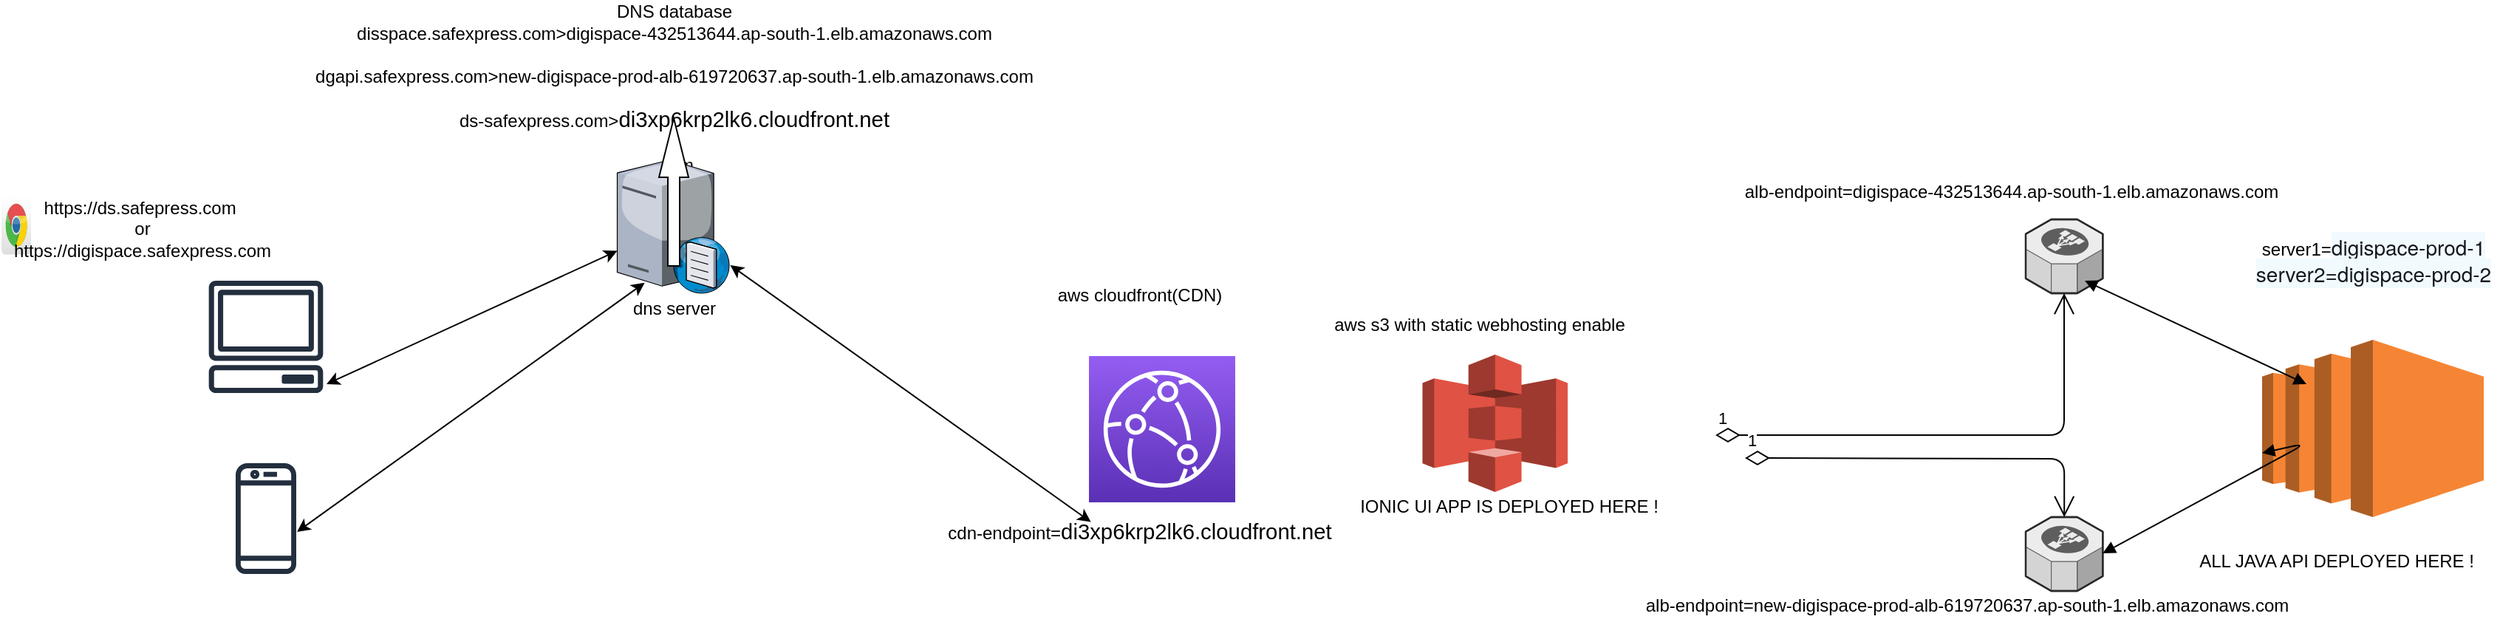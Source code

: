<mxfile version="14.9.8" type="github">
  <diagram id="cGWUjaAY3F_nVTX0mO5N" name="Page-1">
    <mxGraphModel dx="2482" dy="1536" grid="1" gridSize="10" guides="1" tooltips="1" connect="1" arrows="1" fold="1" page="1" pageScale="1" pageWidth="850" pageHeight="1100" math="0" shadow="0">
      <root>
        <mxCell id="0" />
        <mxCell id="1" parent="0" />
        <mxCell id="8w6CG8O37fYMKElSW9zf-5" value="" style="verticalLabelPosition=bottom;html=1;verticalAlign=top;strokeWidth=1;align=center;outlineConnect=0;dashed=0;outlineConnect=0;shape=mxgraph.aws3d.elasticLoadBalancing;fillColor=#ECECEC;strokeColor=#5E5E5E;aspect=fixed;" vertex="1" parent="1">
          <mxGeometry x="510" y="38.5" width="52.17" height="50" as="geometry" />
        </mxCell>
        <mxCell id="8w6CG8O37fYMKElSW9zf-6" value="" style="verticalLabelPosition=bottom;html=1;verticalAlign=top;strokeWidth=1;align=center;outlineConnect=0;dashed=0;outlineConnect=0;shape=mxgraph.aws3d.elasticLoadBalancing;fillColor=#ECECEC;strokeColor=#5E5E5E;aspect=fixed;direction=east;" vertex="1" parent="1">
          <mxGeometry x="510" y="240" width="52.17" height="50" as="geometry" />
        </mxCell>
        <mxCell id="8w6CG8O37fYMKElSW9zf-19" value="DNS database&lt;br&gt;disspace.safexpress.com&amp;gt;digispace-432513644.ap-south-1.elb.amazonaws.com&lt;br&gt;&lt;br&gt;dgapi.safexpress.com&amp;gt;new-digispace-prod-alb-619720637.ap-south-1.elb.amazonaws.com&lt;br&gt;&lt;br&gt;ds-safexpress.com&amp;gt;&lt;span style=&quot;font-size: 11pt ; font-family: &amp;#34;calibri&amp;#34; , sans-serif&quot;&gt;di3xp6krp2lk6.cloudfront.net&lt;/span&gt;&lt;br&gt;&lt;br&gt;.com" style="text;html=1;align=center;verticalAlign=middle;resizable=0;points=[];autosize=1;strokeColor=none;" vertex="1" parent="1">
          <mxGeometry x="-655" y="-110" width="500" height="120" as="geometry" />
        </mxCell>
        <mxCell id="8w6CG8O37fYMKElSW9zf-26" value="1" style="endArrow=open;html=1;endSize=12;startArrow=diamondThin;startSize=14;startFill=0;edgeStyle=orthogonalEdgeStyle;align=left;verticalAlign=bottom;" edge="1" parent="1" target="8w6CG8O37fYMKElSW9zf-5">
          <mxGeometry x="-1" y="3" relative="1" as="geometry">
            <mxPoint x="300" y="184.5" as="sourcePoint" />
            <mxPoint x="460" y="184.5" as="targetPoint" />
            <Array as="points">
              <mxPoint x="536" y="185" />
            </Array>
          </mxGeometry>
        </mxCell>
        <mxCell id="8w6CG8O37fYMKElSW9zf-27" value="1" style="endArrow=open;html=1;endSize=12;startArrow=diamondThin;startSize=14;startFill=0;edgeStyle=orthogonalEdgeStyle;align=left;verticalAlign=bottom;" edge="1" parent="1" target="8w6CG8O37fYMKElSW9zf-6">
          <mxGeometry x="-1" y="3" relative="1" as="geometry">
            <mxPoint x="320" y="200" as="sourcePoint" />
            <mxPoint x="480" y="200" as="targetPoint" />
          </mxGeometry>
        </mxCell>
        <mxCell id="8w6CG8O37fYMKElSW9zf-30" value="alb-endpoint=digispace-432513644.ap-south-1.elb.amazonaws.com" style="text;html=1;align=center;verticalAlign=middle;resizable=0;points=[];autosize=1;strokeColor=none;" vertex="1" parent="1">
          <mxGeometry x="310" y="10" width="380" height="20" as="geometry" />
        </mxCell>
        <mxCell id="8w6CG8O37fYMKElSW9zf-31" value="alb-endpoint=new-digispace-prod-alb-619720637.ap-south-1.elb.amazonaws.com" style="text;html=1;align=center;verticalAlign=middle;resizable=0;points=[];autosize=1;strokeColor=none;" vertex="1" parent="1">
          <mxGeometry x="245" y="290" width="450" height="20" as="geometry" />
        </mxCell>
        <mxCell id="8w6CG8O37fYMKElSW9zf-37" value="server1=&lt;span style=&quot;color: rgb(22 , 25 , 31) ; font-family: &amp;#34;amazon ember&amp;#34; , &amp;#34;helvetica neue&amp;#34; , &amp;#34;roboto&amp;#34; , &amp;#34;arial&amp;#34; , sans-serif ; font-size: 14px ; text-align: left ; background-color: rgb(241 , 250 , 255)&quot;&gt;digispace-prod-1&lt;br&gt;server2=&lt;/span&gt;&lt;span style=&quot;color: rgb(22 , 25 , 31) ; font-family: &amp;#34;amazon ember&amp;#34; , &amp;#34;helvetica neue&amp;#34; , &amp;#34;roboto&amp;#34; , &amp;#34;arial&amp;#34; , sans-serif ; font-size: 14px ; text-align: left ; background-color: rgb(241 , 250 , 255)&quot;&gt;digispace-prod-2&lt;/span&gt;&lt;span style=&quot;color: rgb(22 , 25 , 31) ; font-family: &amp;#34;amazon ember&amp;#34; , &amp;#34;helvetica neue&amp;#34; , &amp;#34;roboto&amp;#34; , &amp;#34;arial&amp;#34; , sans-serif ; font-size: 14px ; text-align: left ; background-color: rgb(241 , 250 , 255)&quot;&gt;&lt;br&gt;&lt;br&gt;&lt;/span&gt;" style="text;html=1;align=center;verticalAlign=middle;resizable=0;points=[];autosize=1;strokeColor=none;" vertex="1" parent="1">
          <mxGeometry x="660" y="50" width="170" height="50" as="geometry" />
        </mxCell>
        <mxCell id="8w6CG8O37fYMKElSW9zf-38" value="" style="outlineConnect=0;dashed=0;verticalLabelPosition=bottom;verticalAlign=top;align=center;html=1;shape=mxgraph.aws3.ec2;fillColor=#F58534;gradientColor=none;" vertex="1" parent="1">
          <mxGeometry x="670" y="120" width="150" height="120" as="geometry" />
        </mxCell>
        <mxCell id="8w6CG8O37fYMKElSW9zf-39" value="" style="endArrow=block;startArrow=block;endFill=1;startFill=1;html=1;" edge="1" parent="1">
          <mxGeometry width="160" relative="1" as="geometry">
            <mxPoint x="550" y="80" as="sourcePoint" />
            <mxPoint x="700" y="150" as="targetPoint" />
          </mxGeometry>
        </mxCell>
        <mxCell id="8w6CG8O37fYMKElSW9zf-40" value="" style="endArrow=block;startArrow=block;endFill=1;startFill=1;html=1;" edge="1" parent="1" target="8w6CG8O37fYMKElSW9zf-38">
          <mxGeometry width="160" relative="1" as="geometry">
            <mxPoint x="562.17" y="264.5" as="sourcePoint" />
            <mxPoint x="722.17" y="264.5" as="targetPoint" />
            <Array as="points">
              <mxPoint x="700" y="190" />
            </Array>
          </mxGeometry>
        </mxCell>
        <mxCell id="8w6CG8O37fYMKElSW9zf-41" value="ALL JAVA API DEPLOYED HERE !&lt;br&gt;" style="text;html=1;align=center;verticalAlign=middle;resizable=0;points=[];autosize=1;strokeColor=none;" vertex="1" parent="1">
          <mxGeometry x="620" y="260" width="200" height="20" as="geometry" />
        </mxCell>
        <mxCell id="8w6CG8O37fYMKElSW9zf-44" value="" style="outlineConnect=0;dashed=0;verticalLabelPosition=bottom;verticalAlign=top;align=center;html=1;shape=mxgraph.aws3.s3;fillColor=#E05243;gradientColor=none;" vertex="1" parent="1">
          <mxGeometry x="101.75" y="130" width="98.25" height="93" as="geometry" />
        </mxCell>
        <mxCell id="8w6CG8O37fYMKElSW9zf-45" value="aws s3 with static webhosting enable" style="text;html=1;align=center;verticalAlign=middle;resizable=0;points=[];autosize=1;strokeColor=none;" vertex="1" parent="1">
          <mxGeometry x="35" y="100" width="210" height="20" as="geometry" />
        </mxCell>
        <mxCell id="8w6CG8O37fYMKElSW9zf-46" value="IONIC UI APP IS DEPLOYED HERE !" style="text;html=1;align=center;verticalAlign=middle;resizable=0;points=[];autosize=1;strokeColor=none;" vertex="1" parent="1">
          <mxGeometry x="50" y="223" width="220" height="20" as="geometry" />
        </mxCell>
        <mxCell id="8w6CG8O37fYMKElSW9zf-47" value="" style="points=[[0,0,0],[0.25,0,0],[0.5,0,0],[0.75,0,0],[1,0,0],[0,1,0],[0.25,1,0],[0.5,1,0],[0.75,1,0],[1,1,0],[0,0.25,0],[0,0.5,0],[0,0.75,0],[1,0.25,0],[1,0.5,0],[1,0.75,0]];outlineConnect=0;fontColor=#232F3E;gradientColor=#945DF2;gradientDirection=north;fillColor=#5A30B5;strokeColor=#ffffff;dashed=0;verticalLabelPosition=bottom;verticalAlign=top;align=center;html=1;fontSize=12;fontStyle=0;aspect=fixed;shape=mxgraph.aws4.resourceIcon;resIcon=mxgraph.aws4.cloudfront;" vertex="1" parent="1">
          <mxGeometry x="-124" y="131" width="99" height="99" as="geometry" />
        </mxCell>
        <mxCell id="8w6CG8O37fYMKElSW9zf-48" value="aws cloudfront(CDN)" style="text;html=1;align=center;verticalAlign=middle;resizable=0;points=[];autosize=1;strokeColor=none;" vertex="1" parent="1">
          <mxGeometry x="-155" y="80" width="130" height="20" as="geometry" />
        </mxCell>
        <mxCell id="8w6CG8O37fYMKElSW9zf-49" value="cdn-endpoint=&lt;span style=&quot;font-family: &amp;#34;calibri&amp;#34; , sans-serif ; font-size: 14.667px&quot;&gt;di3xp6krp2lk6.cloudfront.net&lt;/span&gt;" style="text;html=1;align=center;verticalAlign=middle;resizable=0;points=[];autosize=1;strokeColor=none;" vertex="1" parent="1">
          <mxGeometry x="-225" y="240" width="270" height="20" as="geometry" />
        </mxCell>
        <mxCell id="8w6CG8O37fYMKElSW9zf-50" value="" style="outlineConnect=0;fontColor=#232F3E;gradientColor=none;fillColor=#232F3E;strokeColor=none;dashed=0;verticalLabelPosition=bottom;verticalAlign=top;align=center;html=1;fontSize=12;fontStyle=0;aspect=fixed;pointerEvents=1;shape=mxgraph.aws4.client;" vertex="1" parent="1">
          <mxGeometry x="-720" y="80" width="78" height="76" as="geometry" />
        </mxCell>
        <mxCell id="8w6CG8O37fYMKElSW9zf-51" value="" style="outlineConnect=0;fontColor=#232F3E;gradientColor=none;fillColor=#232F3E;strokeColor=none;dashed=0;verticalLabelPosition=bottom;verticalAlign=top;align=center;html=1;fontSize=12;fontStyle=0;aspect=fixed;pointerEvents=1;shape=mxgraph.aws4.mobile_client;" vertex="1" parent="1">
          <mxGeometry x="-701.5" y="202" width="41" height="78" as="geometry" />
        </mxCell>
        <mxCell id="8w6CG8O37fYMKElSW9zf-52" value="" style="verticalLabelPosition=bottom;aspect=fixed;html=1;verticalAlign=top;strokeColor=none;align=center;outlineConnect=0;shape=mxgraph.citrix.dns_server;" vertex="1" parent="1">
          <mxGeometry x="-443.25" y="-4" width="76.5" height="92.5" as="geometry" />
        </mxCell>
        <mxCell id="8w6CG8O37fYMKElSW9zf-53" value="dns server" style="text;html=1;align=center;verticalAlign=middle;resizable=0;points=[];autosize=1;strokeColor=none;" vertex="1" parent="1">
          <mxGeometry x="-440" y="88.5" width="70" height="20" as="geometry" />
        </mxCell>
        <mxCell id="8w6CG8O37fYMKElSW9zf-55" value="" style="endArrow=classic;startArrow=classic;html=1;" edge="1" parent="1" target="8w6CG8O37fYMKElSW9zf-52">
          <mxGeometry width="50" height="50" relative="1" as="geometry">
            <mxPoint x="-640" y="150" as="sourcePoint" />
            <mxPoint x="-590" y="130" as="targetPoint" />
            <Array as="points" />
          </mxGeometry>
        </mxCell>
        <mxCell id="8w6CG8O37fYMKElSW9zf-56" value="" style="endArrow=classic;startArrow=classic;html=1;entryX=0.219;entryY=-0.358;entryDx=0;entryDy=0;entryPerimeter=0;" edge="1" parent="1" target="8w6CG8O37fYMKElSW9zf-53">
          <mxGeometry width="50" height="50" relative="1" as="geometry">
            <mxPoint x="-660" y="250" as="sourcePoint" />
            <mxPoint x="-570" y="200" as="targetPoint" />
          </mxGeometry>
        </mxCell>
        <mxCell id="8w6CG8O37fYMKElSW9zf-57" value="" style="dashed=0;outlineConnect=0;html=1;align=center;labelPosition=center;verticalLabelPosition=bottom;verticalAlign=top;shape=mxgraph.webicons.chrome;gradientColor=#DFDEDE" vertex="1" parent="1">
          <mxGeometry x="-860" y="22.25" width="20" height="40" as="geometry" />
        </mxCell>
        <mxCell id="8w6CG8O37fYMKElSW9zf-58" value="https://ds.safepress.com&amp;nbsp;&lt;br&gt;or&lt;br&gt;https://digispace.safexpress.com&lt;br&gt;" style="text;html=1;align=center;verticalAlign=middle;resizable=0;points=[];autosize=1;strokeColor=none;" vertex="1" parent="1">
          <mxGeometry x="-860" y="20" width="190" height="50" as="geometry" />
        </mxCell>
        <mxCell id="8w6CG8O37fYMKElSW9zf-61" value="" style="html=1;shadow=0;dashed=0;align=center;verticalAlign=middle;shape=mxgraph.arrows2.arrow;dy=0.6;dx=40;direction=north;notch=0;" vertex="1" parent="1">
          <mxGeometry x="-415" y="-30" width="20" height="100" as="geometry" />
        </mxCell>
        <mxCell id="8w6CG8O37fYMKElSW9zf-62" value="" style="endArrow=classic;startArrow=classic;html=1;entryX=0.379;entryY=0.167;entryDx=0;entryDy=0;entryPerimeter=0;" edge="1" parent="1" source="8w6CG8O37fYMKElSW9zf-52" target="8w6CG8O37fYMKElSW9zf-49">
          <mxGeometry width="50" height="50" relative="1" as="geometry">
            <mxPoint x="-380" y="130" as="sourcePoint" />
            <mxPoint x="-330" y="80" as="targetPoint" />
          </mxGeometry>
        </mxCell>
      </root>
    </mxGraphModel>
  </diagram>
</mxfile>
